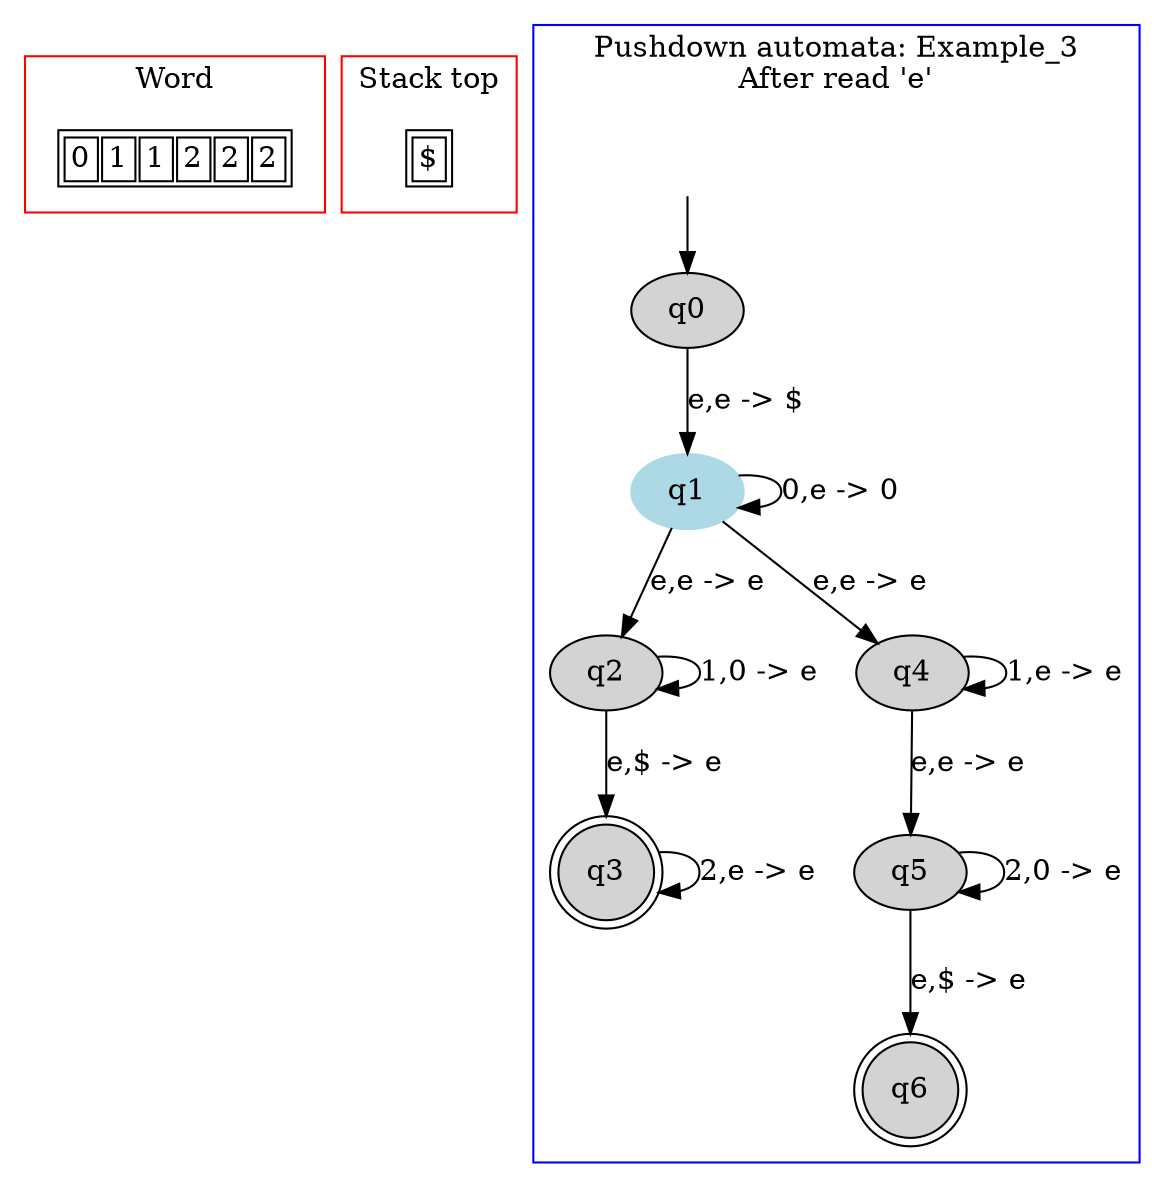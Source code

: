 digraph G {
	subgraph cluster_0 {
		node [shape=plaintext];

struct1 [label=<<TABLE>
<TR>
<TD><FONT>0</FONT></TD>
<TD><FONT>1</FONT></TD>
<TD><FONT>1</FONT></TD>
<TD><FONT>2</FONT></TD>
<TD><FONT>2</FONT></TD>
<TD><FONT>2</FONT></TD>
</TR>
</TABLE>>];
label = "Word";
color=red;
}
	subgraph cluster_2 {
		node [shape=plaintext];

struct2 [label=<<TABLE>
<TR>
<TD>
$</TD>
</TR>
</TABLE>>];
label = "Stack top";
color=red;
}
	subgraph cluster_1 {
		node [style=filled];
		label = "Pushdown automata: Example_3
After read 'e'"
		color=blue;

		q0;
		q1 [color="lightblue"];
		q2;
		q3 [shape="doublecircle"];
		q4;
		q5;
		q6 [shape="doublecircle"];
		q0->q1[label="e,e -> $"];
		q1->q1[label="0,e -> 0"];
		q1->q2[label="e,e -> e"];
		q1->q4[label="e,e -> e"];
		q2->q2[label="1,0 -> e"];
		q2->q3[label="e,$ -> e"];
		q3->q3[label="2,e -> e"];
		q4->q4[label="1,e -> e"];
		q4->q5[label="e,e -> e"];
		q5->q5[label="2,0 -> e"];
		q5->q6[label="e,$ -> e"];
x [color=white, label=""];		x->q0	}

}